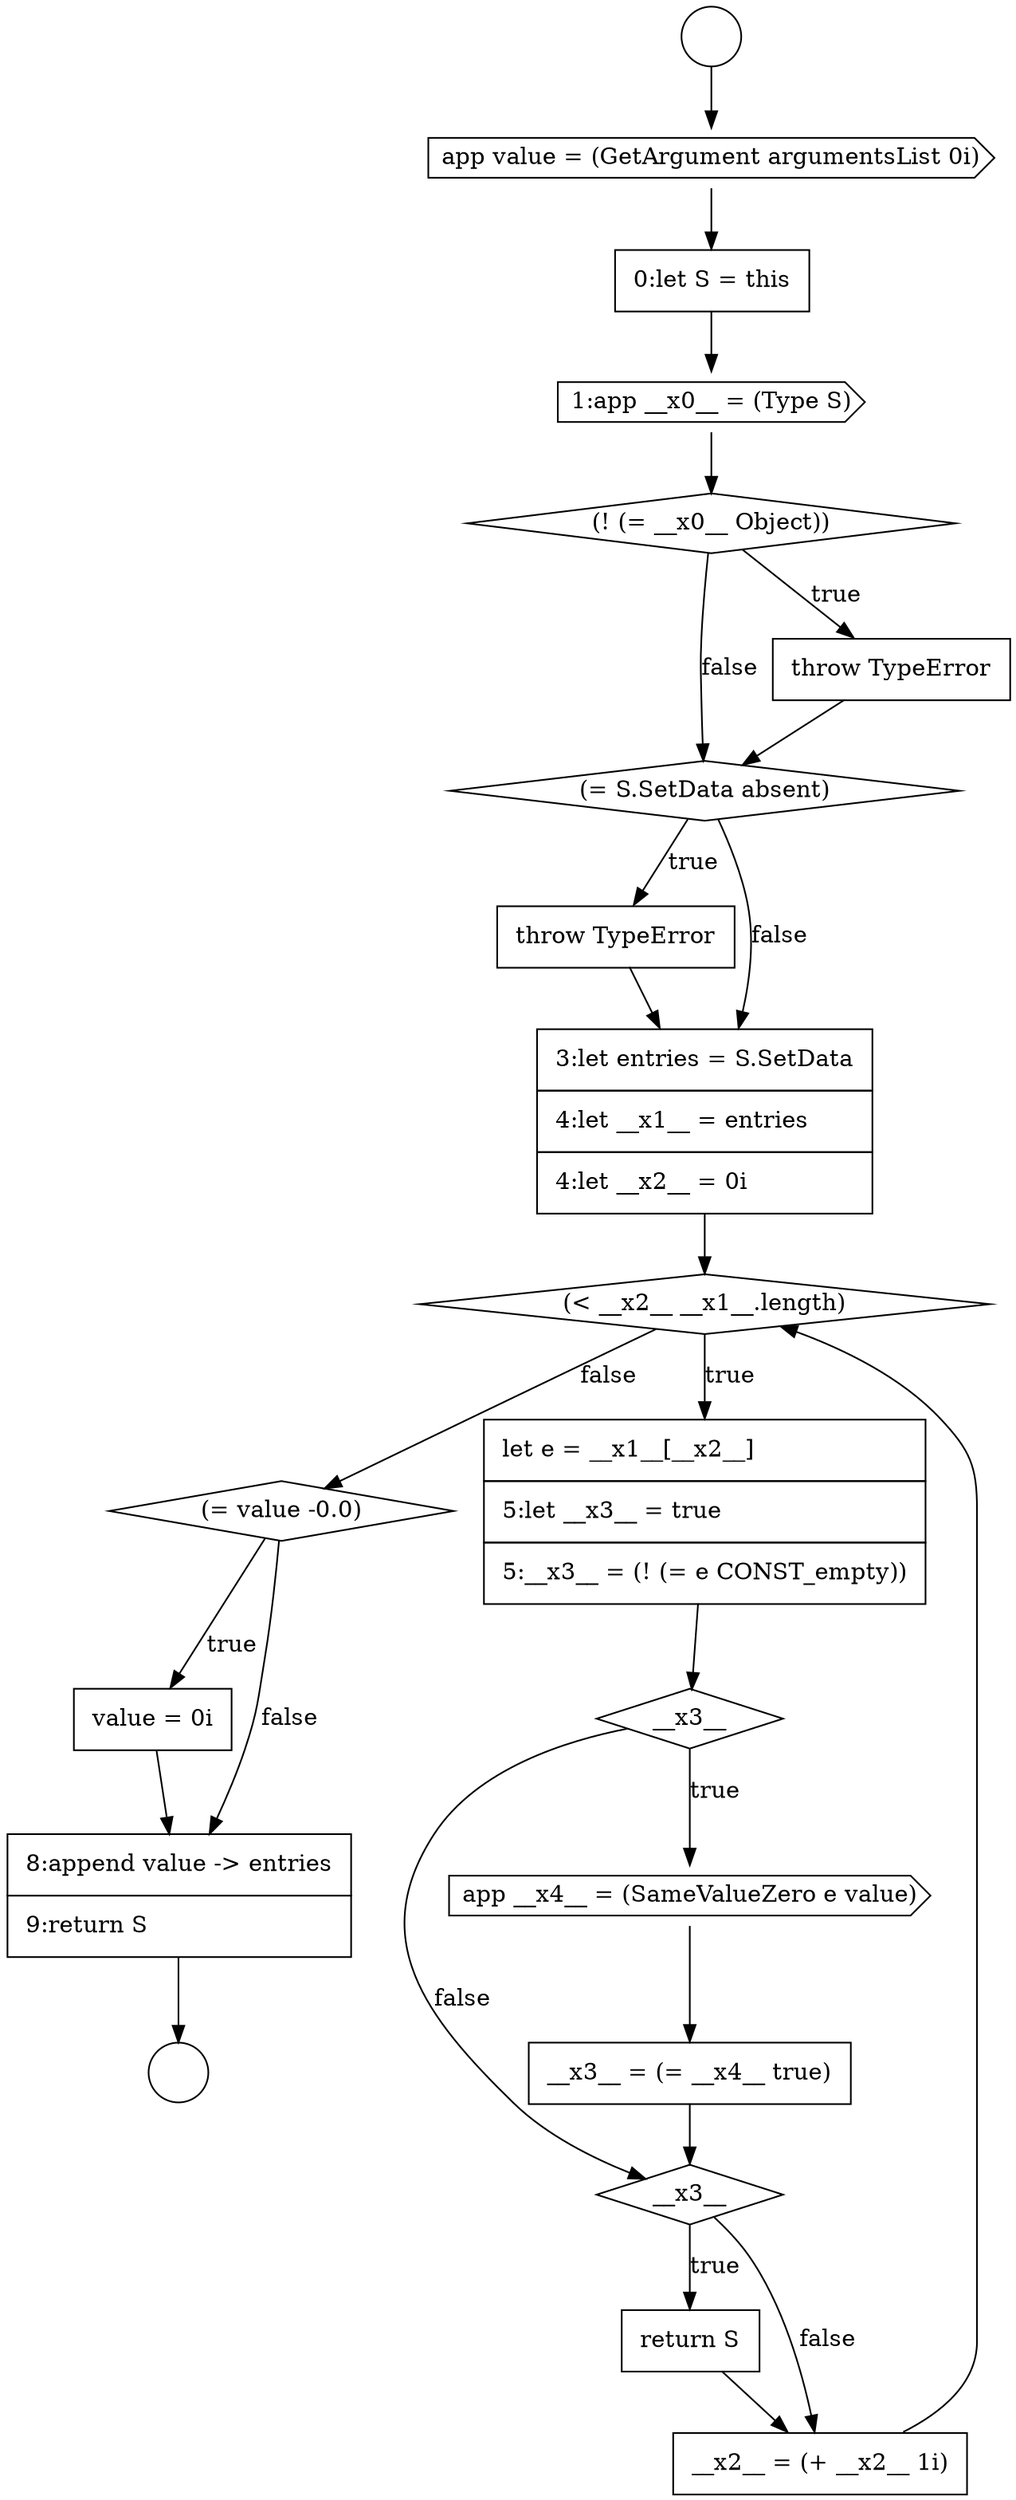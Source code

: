 digraph {
  node15995 [shape=diamond, label=<<font color="black">(= S.SetData absent)</font>> color="black" fillcolor="white" style=filled]
  node15990 [shape=cds, label=<<font color="black">app value = (GetArgument argumentsList 0i)</font>> color="black" fillcolor="white" style=filled]
  node16003 [shape=diamond, label=<<font color="black">__x3__</font>> color="black" fillcolor="white" style=filled]
  node16007 [shape=none, margin=0, label=<<font color="black">
    <table border="0" cellborder="1" cellspacing="0" cellpadding="10">
      <tr><td align="left">value = 0i</td></tr>
    </table>
  </font>> color="black" fillcolor="white" style=filled]
  node16004 [shape=none, margin=0, label=<<font color="black">
    <table border="0" cellborder="1" cellspacing="0" cellpadding="10">
      <tr><td align="left">return S</td></tr>
    </table>
  </font>> color="black" fillcolor="white" style=filled]
  node16008 [shape=none, margin=0, label=<<font color="black">
    <table border="0" cellborder="1" cellspacing="0" cellpadding="10">
      <tr><td align="left">8:append value -&gt; entries</td></tr>
      <tr><td align="left">9:return S</td></tr>
    </table>
  </font>> color="black" fillcolor="white" style=filled]
  node15991 [shape=none, margin=0, label=<<font color="black">
    <table border="0" cellborder="1" cellspacing="0" cellpadding="10">
      <tr><td align="left">0:let S = this</td></tr>
    </table>
  </font>> color="black" fillcolor="white" style=filled]
  node15998 [shape=diamond, label=<<font color="black">(&lt; __x2__ __x1__.length)</font>> color="black" fillcolor="white" style=filled]
  node15993 [shape=diamond, label=<<font color="black">(! (= __x0__ Object))</font>> color="black" fillcolor="white" style=filled]
  node16001 [shape=cds, label=<<font color="black">app __x4__ = (SameValueZero e value)</font>> color="black" fillcolor="white" style=filled]
  node16006 [shape=diamond, label=<<font color="black">(= value -0.0)</font>> color="black" fillcolor="white" style=filled]
  node15989 [shape=circle label=" " color="black" fillcolor="white" style=filled]
  node16002 [shape=none, margin=0, label=<<font color="black">
    <table border="0" cellborder="1" cellspacing="0" cellpadding="10">
      <tr><td align="left">__x3__ = (= __x4__ true)</td></tr>
    </table>
  </font>> color="black" fillcolor="white" style=filled]
  node15994 [shape=none, margin=0, label=<<font color="black">
    <table border="0" cellborder="1" cellspacing="0" cellpadding="10">
      <tr><td align="left">throw TypeError</td></tr>
    </table>
  </font>> color="black" fillcolor="white" style=filled]
  node15999 [shape=none, margin=0, label=<<font color="black">
    <table border="0" cellborder="1" cellspacing="0" cellpadding="10">
      <tr><td align="left">let e = __x1__[__x2__]</td></tr>
      <tr><td align="left">5:let __x3__ = true</td></tr>
      <tr><td align="left">5:__x3__ = (! (= e CONST_empty))</td></tr>
    </table>
  </font>> color="black" fillcolor="white" style=filled]
  node16000 [shape=diamond, label=<<font color="black">__x3__</font>> color="black" fillcolor="white" style=filled]
  node15988 [shape=circle label=" " color="black" fillcolor="white" style=filled]
  node16005 [shape=none, margin=0, label=<<font color="black">
    <table border="0" cellborder="1" cellspacing="0" cellpadding="10">
      <tr><td align="left">__x2__ = (+ __x2__ 1i)</td></tr>
    </table>
  </font>> color="black" fillcolor="white" style=filled]
  node15992 [shape=cds, label=<<font color="black">1:app __x0__ = (Type S)</font>> color="black" fillcolor="white" style=filled]
  node15996 [shape=none, margin=0, label=<<font color="black">
    <table border="0" cellborder="1" cellspacing="0" cellpadding="10">
      <tr><td align="left">throw TypeError</td></tr>
    </table>
  </font>> color="black" fillcolor="white" style=filled]
  node15997 [shape=none, margin=0, label=<<font color="black">
    <table border="0" cellborder="1" cellspacing="0" cellpadding="10">
      <tr><td align="left">3:let entries = S.SetData</td></tr>
      <tr><td align="left">4:let __x1__ = entries</td></tr>
      <tr><td align="left">4:let __x2__ = 0i</td></tr>
    </table>
  </font>> color="black" fillcolor="white" style=filled]
  node15990 -> node15991 [ color="black"]
  node15997 -> node15998 [ color="black"]
  node16001 -> node16002 [ color="black"]
  node16000 -> node16001 [label=<<font color="black">true</font>> color="black"]
  node16000 -> node16003 [label=<<font color="black">false</font>> color="black"]
  node16007 -> node16008 [ color="black"]
  node15991 -> node15992 [ color="black"]
  node15996 -> node15997 [ color="black"]
  node16006 -> node16007 [label=<<font color="black">true</font>> color="black"]
  node16006 -> node16008 [label=<<font color="black">false</font>> color="black"]
  node15995 -> node15996 [label=<<font color="black">true</font>> color="black"]
  node15995 -> node15997 [label=<<font color="black">false</font>> color="black"]
  node16002 -> node16003 [ color="black"]
  node15993 -> node15994 [label=<<font color="black">true</font>> color="black"]
  node15993 -> node15995 [label=<<font color="black">false</font>> color="black"]
  node15988 -> node15990 [ color="black"]
  node15998 -> node15999 [label=<<font color="black">true</font>> color="black"]
  node15998 -> node16006 [label=<<font color="black">false</font>> color="black"]
  node16008 -> node15989 [ color="black"]
  node16003 -> node16004 [label=<<font color="black">true</font>> color="black"]
  node16003 -> node16005 [label=<<font color="black">false</font>> color="black"]
  node15999 -> node16000 [ color="black"]
  node15994 -> node15995 [ color="black"]
  node15992 -> node15993 [ color="black"]
  node16004 -> node16005 [ color="black"]
  node16005 -> node15998 [ color="black"]
}
